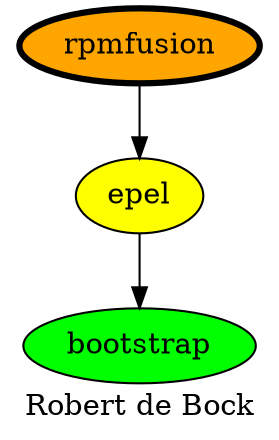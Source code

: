 digraph PhiloDilemma {
  label = "Robert de Bock" ;
  overlap=false
  {
    bootstrap [fillcolor=green style=filled]
    epel [fillcolor=yellow style=filled]
    rpmfusion [fillcolor=orange style=filled penwidth=3]
  }
  epel -> bootstrap
  rpmfusion -> epel
}
